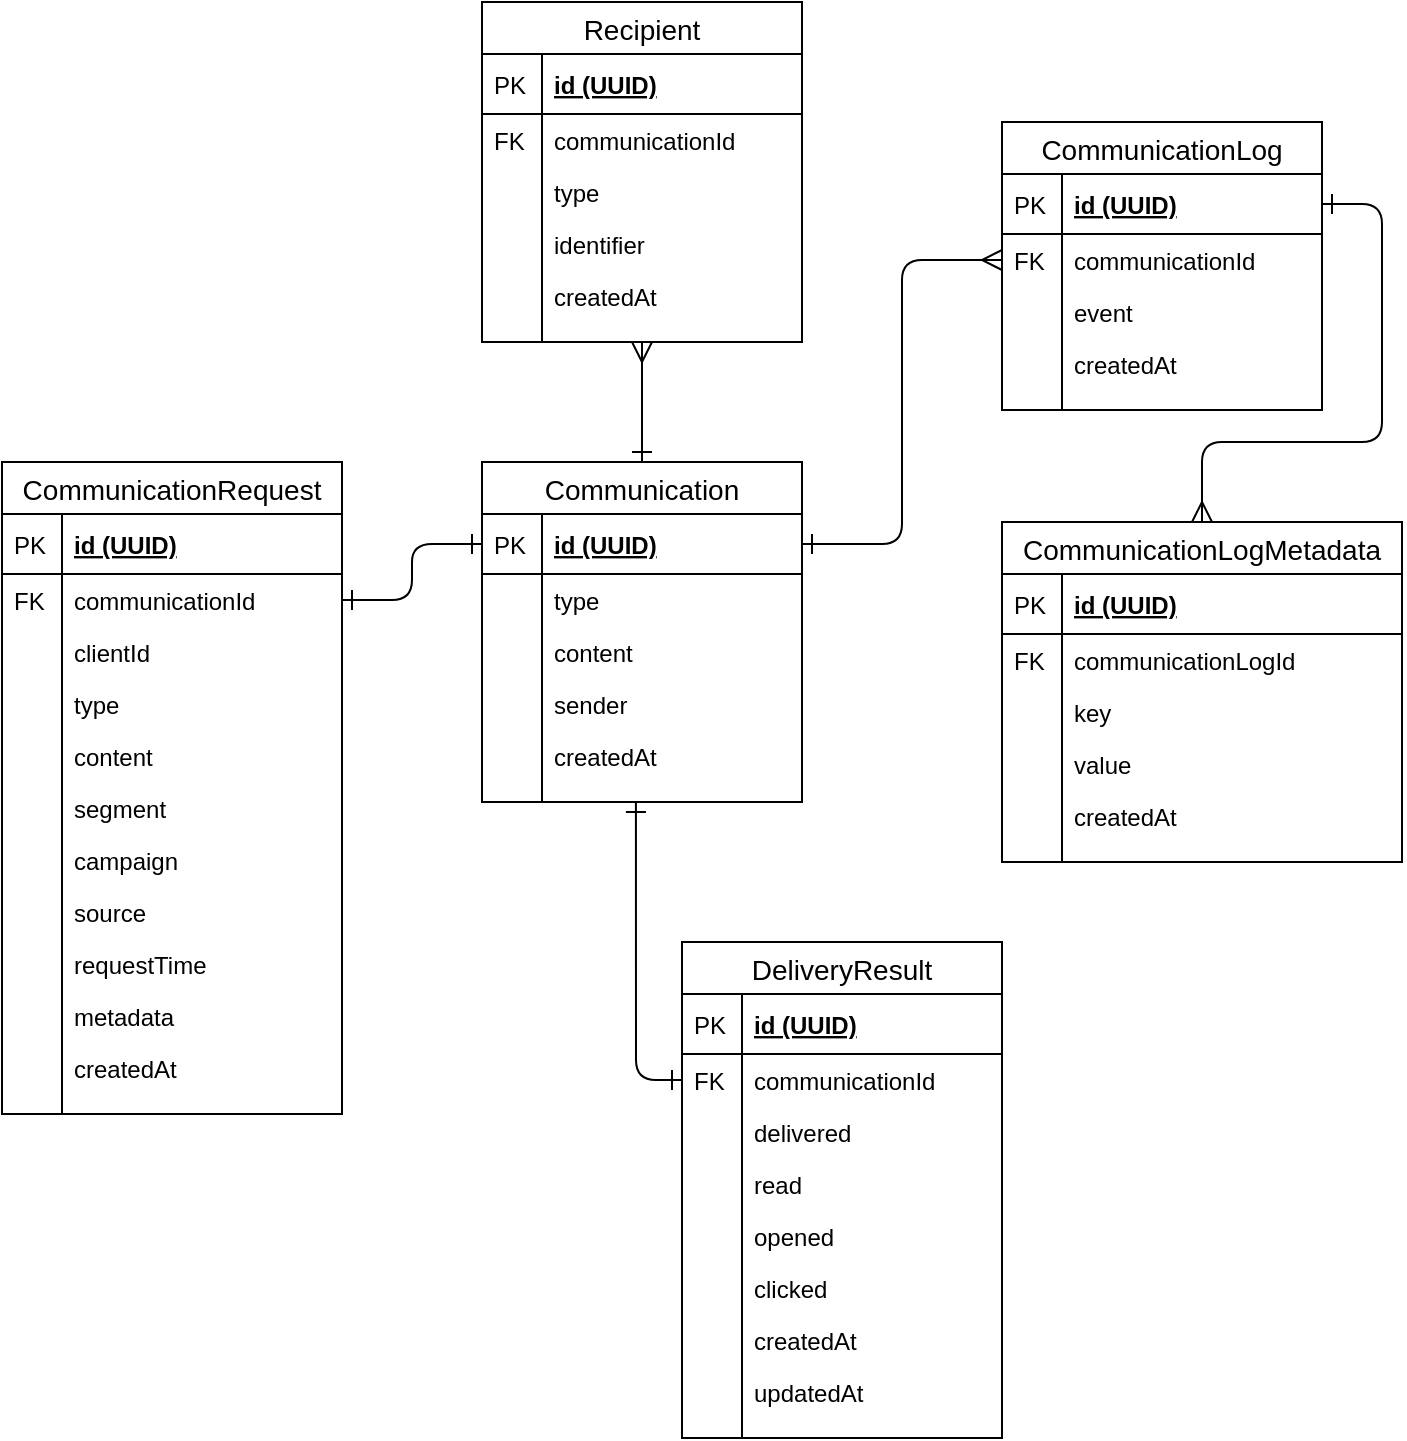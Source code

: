 <mxfile version="12.9.14" type="device"><diagram id="C5RBs43oDa-KdzZeNtuy" name="Page-1"><mxGraphModel dx="1092" dy="745" grid="1" gridSize="10" guides="1" tooltips="1" connect="1" arrows="1" fold="1" page="1" pageScale="1" pageWidth="827" pageHeight="1169" math="0" shadow="0"><root><mxCell id="WIyWlLk6GJQsqaUBKTNV-0"/><mxCell id="WIyWlLk6GJQsqaUBKTNV-1" parent="WIyWlLk6GJQsqaUBKTNV-0"/><mxCell id="ZMlLlyUuA1_V-3LGSxC6-64" value="" style="edgeStyle=orthogonalEdgeStyle;endArrow=ERone;startArrow=ERone;shadow=0;strokeWidth=1;endSize=8;startSize=8;exitX=1;exitY=0.5;exitDx=0;exitDy=0;entryX=0;entryY=0.5;entryDx=0;entryDy=0;startFill=0;endFill=0;" edge="1" parent="WIyWlLk6GJQsqaUBKTNV-1" source="ZMlLlyUuA1_V-3LGSxC6-38" target="ZMlLlyUuA1_V-3LGSxC6-8"><mxGeometry width="100" height="100" relative="1" as="geometry"><mxPoint x="330" y="-1" as="sourcePoint"/><mxPoint x="410" y="-1" as="targetPoint"/></mxGeometry></mxCell><mxCell id="ZMlLlyUuA1_V-3LGSxC6-7" value="Communication" style="swimlane;fontStyle=0;childLayout=stackLayout;horizontal=1;startSize=26;horizontalStack=0;resizeParent=1;resizeParentMax=0;resizeLast=0;collapsible=1;marginBottom=0;align=center;fontSize=14;" vertex="1" parent="WIyWlLk6GJQsqaUBKTNV-1"><mxGeometry x="330" y="290" width="160" height="170" as="geometry"/></mxCell><mxCell id="ZMlLlyUuA1_V-3LGSxC6-8" value="id (UUID)" style="shape=partialRectangle;top=0;left=0;right=0;bottom=1;align=left;verticalAlign=middle;fillColor=none;spacingLeft=34;spacingRight=4;overflow=hidden;rotatable=0;points=[[0,0.5],[1,0.5]];portConstraint=eastwest;dropTarget=0;fontStyle=5;fontSize=12;" vertex="1" parent="ZMlLlyUuA1_V-3LGSxC6-7"><mxGeometry y="26" width="160" height="30" as="geometry"/></mxCell><mxCell id="ZMlLlyUuA1_V-3LGSxC6-9" value="PK" style="shape=partialRectangle;top=0;left=0;bottom=0;fillColor=none;align=left;verticalAlign=middle;spacingLeft=4;spacingRight=4;overflow=hidden;rotatable=0;points=[];portConstraint=eastwest;part=1;fontSize=12;" vertex="1" connectable="0" parent="ZMlLlyUuA1_V-3LGSxC6-8"><mxGeometry width="30" height="30" as="geometry"/></mxCell><mxCell id="ZMlLlyUuA1_V-3LGSxC6-31" value="type" style="shape=partialRectangle;top=0;left=0;right=0;bottom=0;align=left;verticalAlign=top;fillColor=none;spacingLeft=34;spacingRight=4;overflow=hidden;rotatable=0;points=[[0,0.5],[1,0.5]];portConstraint=eastwest;dropTarget=0;fontSize=12;" vertex="1" parent="ZMlLlyUuA1_V-3LGSxC6-7"><mxGeometry y="56" width="160" height="26" as="geometry"/></mxCell><mxCell id="ZMlLlyUuA1_V-3LGSxC6-32" value="" style="shape=partialRectangle;top=0;left=0;bottom=0;fillColor=none;align=left;verticalAlign=top;spacingLeft=4;spacingRight=4;overflow=hidden;rotatable=0;points=[];portConstraint=eastwest;part=1;fontSize=12;" vertex="1" connectable="0" parent="ZMlLlyUuA1_V-3LGSxC6-31"><mxGeometry width="30" height="26" as="geometry"/></mxCell><mxCell id="ZMlLlyUuA1_V-3LGSxC6-12" value="content" style="shape=partialRectangle;top=0;left=0;right=0;bottom=0;align=left;verticalAlign=top;fillColor=none;spacingLeft=34;spacingRight=4;overflow=hidden;rotatable=0;points=[[0,0.5],[1,0.5]];portConstraint=eastwest;dropTarget=0;fontSize=12;" vertex="1" parent="ZMlLlyUuA1_V-3LGSxC6-7"><mxGeometry y="82" width="160" height="26" as="geometry"/></mxCell><mxCell id="ZMlLlyUuA1_V-3LGSxC6-13" value="" style="shape=partialRectangle;top=0;left=0;bottom=0;fillColor=none;align=left;verticalAlign=top;spacingLeft=4;spacingRight=4;overflow=hidden;rotatable=0;points=[];portConstraint=eastwest;part=1;fontSize=12;" vertex="1" connectable="0" parent="ZMlLlyUuA1_V-3LGSxC6-12"><mxGeometry width="30" height="26" as="geometry"/></mxCell><mxCell id="ZMlLlyUuA1_V-3LGSxC6-33" value="sender&#10;" style="shape=partialRectangle;top=0;left=0;right=0;bottom=0;align=left;verticalAlign=top;fillColor=none;spacingLeft=34;spacingRight=4;overflow=hidden;rotatable=0;points=[[0,0.5],[1,0.5]];portConstraint=eastwest;dropTarget=0;fontSize=12;" vertex="1" parent="ZMlLlyUuA1_V-3LGSxC6-7"><mxGeometry y="108" width="160" height="26" as="geometry"/></mxCell><mxCell id="ZMlLlyUuA1_V-3LGSxC6-34" value="" style="shape=partialRectangle;top=0;left=0;bottom=0;fillColor=none;align=left;verticalAlign=top;spacingLeft=4;spacingRight=4;overflow=hidden;rotatable=0;points=[];portConstraint=eastwest;part=1;fontSize=12;" vertex="1" connectable="0" parent="ZMlLlyUuA1_V-3LGSxC6-33"><mxGeometry width="30" height="26" as="geometry"/></mxCell><mxCell id="ZMlLlyUuA1_V-3LGSxC6-29" value="createdAt" style="shape=partialRectangle;top=0;left=0;right=0;bottom=0;align=left;verticalAlign=top;fillColor=none;spacingLeft=34;spacingRight=4;overflow=hidden;rotatable=0;points=[[0,0.5],[1,0.5]];portConstraint=eastwest;dropTarget=0;fontSize=12;" vertex="1" parent="ZMlLlyUuA1_V-3LGSxC6-7"><mxGeometry y="134" width="160" height="26" as="geometry"/></mxCell><mxCell id="ZMlLlyUuA1_V-3LGSxC6-30" value="" style="shape=partialRectangle;top=0;left=0;bottom=0;fillColor=none;align=left;verticalAlign=top;spacingLeft=4;spacingRight=4;overflow=hidden;rotatable=0;points=[];portConstraint=eastwest;part=1;fontSize=12;" vertex="1" connectable="0" parent="ZMlLlyUuA1_V-3LGSxC6-29"><mxGeometry width="30" height="26" as="geometry"/></mxCell><mxCell id="ZMlLlyUuA1_V-3LGSxC6-16" value="" style="shape=partialRectangle;top=0;left=0;right=0;bottom=0;align=left;verticalAlign=top;fillColor=none;spacingLeft=34;spacingRight=4;overflow=hidden;rotatable=0;points=[[0,0.5],[1,0.5]];portConstraint=eastwest;dropTarget=0;fontSize=12;" vertex="1" parent="ZMlLlyUuA1_V-3LGSxC6-7"><mxGeometry y="160" width="160" height="10" as="geometry"/></mxCell><mxCell id="ZMlLlyUuA1_V-3LGSxC6-17" value="" style="shape=partialRectangle;top=0;left=0;bottom=0;fillColor=none;align=left;verticalAlign=top;spacingLeft=4;spacingRight=4;overflow=hidden;rotatable=0;points=[];portConstraint=eastwest;part=1;fontSize=12;" vertex="1" connectable="0" parent="ZMlLlyUuA1_V-3LGSxC6-16"><mxGeometry width="30" height="10" as="geometry"/></mxCell><mxCell id="ZMlLlyUuA1_V-3LGSxC6-35" value="CommunicationRequest" style="swimlane;fontStyle=0;childLayout=stackLayout;horizontal=1;startSize=26;horizontalStack=0;resizeParent=1;resizeParentMax=0;resizeLast=0;collapsible=1;marginBottom=0;align=center;fontSize=14;" vertex="1" parent="WIyWlLk6GJQsqaUBKTNV-1"><mxGeometry x="90" y="290" width="170" height="326" as="geometry"/></mxCell><mxCell id="ZMlLlyUuA1_V-3LGSxC6-36" value="id (UUID)" style="shape=partialRectangle;top=0;left=0;right=0;bottom=1;align=left;verticalAlign=middle;fillColor=none;spacingLeft=34;spacingRight=4;overflow=hidden;rotatable=0;points=[[0,0.5],[1,0.5]];portConstraint=eastwest;dropTarget=0;fontStyle=5;fontSize=12;" vertex="1" parent="ZMlLlyUuA1_V-3LGSxC6-35"><mxGeometry y="26" width="170" height="30" as="geometry"/></mxCell><mxCell id="ZMlLlyUuA1_V-3LGSxC6-37" value="PK" style="shape=partialRectangle;top=0;left=0;bottom=0;fillColor=none;align=left;verticalAlign=middle;spacingLeft=4;spacingRight=4;overflow=hidden;rotatable=0;points=[];portConstraint=eastwest;part=1;fontSize=12;" vertex="1" connectable="0" parent="ZMlLlyUuA1_V-3LGSxC6-36"><mxGeometry width="30" height="30" as="geometry"/></mxCell><mxCell id="ZMlLlyUuA1_V-3LGSxC6-38" value="communicationId" style="shape=partialRectangle;top=0;left=0;right=0;bottom=0;align=left;verticalAlign=top;fillColor=none;spacingLeft=34;spacingRight=4;overflow=hidden;rotatable=0;points=[[0,0.5],[1,0.5]];portConstraint=eastwest;dropTarget=0;fontSize=12;" vertex="1" parent="ZMlLlyUuA1_V-3LGSxC6-35"><mxGeometry y="56" width="170" height="26" as="geometry"/></mxCell><mxCell id="ZMlLlyUuA1_V-3LGSxC6-39" value="FK" style="shape=partialRectangle;top=0;left=0;bottom=0;fillColor=none;align=left;verticalAlign=top;spacingLeft=4;spacingRight=4;overflow=hidden;rotatable=0;points=[];portConstraint=eastwest;part=1;fontSize=12;" vertex="1" connectable="0" parent="ZMlLlyUuA1_V-3LGSxC6-38"><mxGeometry width="30" height="26" as="geometry"/></mxCell><mxCell id="ZMlLlyUuA1_V-3LGSxC6-50" value="clientId" style="shape=partialRectangle;top=0;left=0;right=0;bottom=0;align=left;verticalAlign=top;fillColor=none;spacingLeft=34;spacingRight=4;overflow=hidden;rotatable=0;points=[[0,0.5],[1,0.5]];portConstraint=eastwest;dropTarget=0;fontSize=12;" vertex="1" parent="ZMlLlyUuA1_V-3LGSxC6-35"><mxGeometry y="82" width="170" height="26" as="geometry"/></mxCell><mxCell id="ZMlLlyUuA1_V-3LGSxC6-51" value="" style="shape=partialRectangle;top=0;left=0;bottom=0;fillColor=none;align=left;verticalAlign=top;spacingLeft=4;spacingRight=4;overflow=hidden;rotatable=0;points=[];portConstraint=eastwest;part=1;fontSize=12;" vertex="1" connectable="0" parent="ZMlLlyUuA1_V-3LGSxC6-50"><mxGeometry width="30" height="26" as="geometry"/></mxCell><mxCell id="ZMlLlyUuA1_V-3LGSxC6-40" value="type" style="shape=partialRectangle;top=0;left=0;right=0;bottom=0;align=left;verticalAlign=top;fillColor=none;spacingLeft=34;spacingRight=4;overflow=hidden;rotatable=0;points=[[0,0.5],[1,0.5]];portConstraint=eastwest;dropTarget=0;fontSize=12;" vertex="1" parent="ZMlLlyUuA1_V-3LGSxC6-35"><mxGeometry y="108" width="170" height="26" as="geometry"/></mxCell><mxCell id="ZMlLlyUuA1_V-3LGSxC6-41" value="" style="shape=partialRectangle;top=0;left=0;bottom=0;fillColor=none;align=left;verticalAlign=top;spacingLeft=4;spacingRight=4;overflow=hidden;rotatable=0;points=[];portConstraint=eastwest;part=1;fontSize=12;" vertex="1" connectable="0" parent="ZMlLlyUuA1_V-3LGSxC6-40"><mxGeometry width="30" height="26" as="geometry"/></mxCell><mxCell id="ZMlLlyUuA1_V-3LGSxC6-42" value="content" style="shape=partialRectangle;top=0;left=0;right=0;bottom=0;align=left;verticalAlign=top;fillColor=none;spacingLeft=34;spacingRight=4;overflow=hidden;rotatable=0;points=[[0,0.5],[1,0.5]];portConstraint=eastwest;dropTarget=0;fontSize=12;" vertex="1" parent="ZMlLlyUuA1_V-3LGSxC6-35"><mxGeometry y="134" width="170" height="26" as="geometry"/></mxCell><mxCell id="ZMlLlyUuA1_V-3LGSxC6-43" value="" style="shape=partialRectangle;top=0;left=0;bottom=0;fillColor=none;align=left;verticalAlign=top;spacingLeft=4;spacingRight=4;overflow=hidden;rotatable=0;points=[];portConstraint=eastwest;part=1;fontSize=12;" vertex="1" connectable="0" parent="ZMlLlyUuA1_V-3LGSxC6-42"><mxGeometry width="30" height="26" as="geometry"/></mxCell><mxCell id="ZMlLlyUuA1_V-3LGSxC6-52" value="segment" style="shape=partialRectangle;top=0;left=0;right=0;bottom=0;align=left;verticalAlign=top;fillColor=none;spacingLeft=34;spacingRight=4;overflow=hidden;rotatable=0;points=[[0,0.5],[1,0.5]];portConstraint=eastwest;dropTarget=0;fontSize=12;" vertex="1" parent="ZMlLlyUuA1_V-3LGSxC6-35"><mxGeometry y="160" width="170" height="26" as="geometry"/></mxCell><mxCell id="ZMlLlyUuA1_V-3LGSxC6-53" value="" style="shape=partialRectangle;top=0;left=0;bottom=0;fillColor=none;align=left;verticalAlign=top;spacingLeft=4;spacingRight=4;overflow=hidden;rotatable=0;points=[];portConstraint=eastwest;part=1;fontSize=12;" vertex="1" connectable="0" parent="ZMlLlyUuA1_V-3LGSxC6-52"><mxGeometry width="30" height="26" as="geometry"/></mxCell><mxCell id="ZMlLlyUuA1_V-3LGSxC6-56" value="campaign" style="shape=partialRectangle;top=0;left=0;right=0;bottom=0;align=left;verticalAlign=top;fillColor=none;spacingLeft=34;spacingRight=4;overflow=hidden;rotatable=0;points=[[0,0.5],[1,0.5]];portConstraint=eastwest;dropTarget=0;fontSize=12;" vertex="1" parent="ZMlLlyUuA1_V-3LGSxC6-35"><mxGeometry y="186" width="170" height="26" as="geometry"/></mxCell><mxCell id="ZMlLlyUuA1_V-3LGSxC6-57" value="" style="shape=partialRectangle;top=0;left=0;bottom=0;fillColor=none;align=left;verticalAlign=top;spacingLeft=4;spacingRight=4;overflow=hidden;rotatable=0;points=[];portConstraint=eastwest;part=1;fontSize=12;" vertex="1" connectable="0" parent="ZMlLlyUuA1_V-3LGSxC6-56"><mxGeometry width="30" height="26" as="geometry"/></mxCell><mxCell id="ZMlLlyUuA1_V-3LGSxC6-58" value="source" style="shape=partialRectangle;top=0;left=0;right=0;bottom=0;align=left;verticalAlign=top;fillColor=none;spacingLeft=34;spacingRight=4;overflow=hidden;rotatable=0;points=[[0,0.5],[1,0.5]];portConstraint=eastwest;dropTarget=0;fontSize=12;" vertex="1" parent="ZMlLlyUuA1_V-3LGSxC6-35"><mxGeometry y="212" width="170" height="26" as="geometry"/></mxCell><mxCell id="ZMlLlyUuA1_V-3LGSxC6-59" value="" style="shape=partialRectangle;top=0;left=0;bottom=0;fillColor=none;align=left;verticalAlign=top;spacingLeft=4;spacingRight=4;overflow=hidden;rotatable=0;points=[];portConstraint=eastwest;part=1;fontSize=12;" vertex="1" connectable="0" parent="ZMlLlyUuA1_V-3LGSxC6-58"><mxGeometry width="30" height="26" as="geometry"/></mxCell><mxCell id="ZMlLlyUuA1_V-3LGSxC6-62" value="requestTime" style="shape=partialRectangle;top=0;left=0;right=0;bottom=0;align=left;verticalAlign=top;fillColor=none;spacingLeft=34;spacingRight=4;overflow=hidden;rotatable=0;points=[[0,0.5],[1,0.5]];portConstraint=eastwest;dropTarget=0;fontSize=12;" vertex="1" parent="ZMlLlyUuA1_V-3LGSxC6-35"><mxGeometry y="238" width="170" height="26" as="geometry"/></mxCell><mxCell id="ZMlLlyUuA1_V-3LGSxC6-63" value="" style="shape=partialRectangle;top=0;left=0;bottom=0;fillColor=none;align=left;verticalAlign=top;spacingLeft=4;spacingRight=4;overflow=hidden;rotatable=0;points=[];portConstraint=eastwest;part=1;fontSize=12;" vertex="1" connectable="0" parent="ZMlLlyUuA1_V-3LGSxC6-62"><mxGeometry width="30" height="26" as="geometry"/></mxCell><mxCell id="ZMlLlyUuA1_V-3LGSxC6-60" value="metadata" style="shape=partialRectangle;top=0;left=0;right=0;bottom=0;align=left;verticalAlign=top;fillColor=none;spacingLeft=34;spacingRight=4;overflow=hidden;rotatable=0;points=[[0,0.5],[1,0.5]];portConstraint=eastwest;dropTarget=0;fontSize=12;" vertex="1" parent="ZMlLlyUuA1_V-3LGSxC6-35"><mxGeometry y="264" width="170" height="26" as="geometry"/></mxCell><mxCell id="ZMlLlyUuA1_V-3LGSxC6-61" value="" style="shape=partialRectangle;top=0;left=0;bottom=0;fillColor=none;align=left;verticalAlign=top;spacingLeft=4;spacingRight=4;overflow=hidden;rotatable=0;points=[];portConstraint=eastwest;part=1;fontSize=12;" vertex="1" connectable="0" parent="ZMlLlyUuA1_V-3LGSxC6-60"><mxGeometry width="30" height="26" as="geometry"/></mxCell><mxCell id="ZMlLlyUuA1_V-3LGSxC6-46" value="createdAt" style="shape=partialRectangle;top=0;left=0;right=0;bottom=0;align=left;verticalAlign=top;fillColor=none;spacingLeft=34;spacingRight=4;overflow=hidden;rotatable=0;points=[[0,0.5],[1,0.5]];portConstraint=eastwest;dropTarget=0;fontSize=12;" vertex="1" parent="ZMlLlyUuA1_V-3LGSxC6-35"><mxGeometry y="290" width="170" height="26" as="geometry"/></mxCell><mxCell id="ZMlLlyUuA1_V-3LGSxC6-47" value="" style="shape=partialRectangle;top=0;left=0;bottom=0;fillColor=none;align=left;verticalAlign=top;spacingLeft=4;spacingRight=4;overflow=hidden;rotatable=0;points=[];portConstraint=eastwest;part=1;fontSize=12;" vertex="1" connectable="0" parent="ZMlLlyUuA1_V-3LGSxC6-46"><mxGeometry width="30" height="26" as="geometry"/></mxCell><mxCell id="ZMlLlyUuA1_V-3LGSxC6-48" value="" style="shape=partialRectangle;top=0;left=0;right=0;bottom=0;align=left;verticalAlign=top;fillColor=none;spacingLeft=34;spacingRight=4;overflow=hidden;rotatable=0;points=[[0,0.5],[1,0.5]];portConstraint=eastwest;dropTarget=0;fontSize=12;" vertex="1" parent="ZMlLlyUuA1_V-3LGSxC6-35"><mxGeometry y="316" width="170" height="10" as="geometry"/></mxCell><mxCell id="ZMlLlyUuA1_V-3LGSxC6-49" value="" style="shape=partialRectangle;top=0;left=0;bottom=0;fillColor=none;align=left;verticalAlign=top;spacingLeft=4;spacingRight=4;overflow=hidden;rotatable=0;points=[];portConstraint=eastwest;part=1;fontSize=12;" vertex="1" connectable="0" parent="ZMlLlyUuA1_V-3LGSxC6-48"><mxGeometry width="30" height="10" as="geometry"/></mxCell><mxCell id="ZMlLlyUuA1_V-3LGSxC6-65" value="Recipient" style="swimlane;fontStyle=0;childLayout=stackLayout;horizontal=1;startSize=26;horizontalStack=0;resizeParent=1;resizeParentMax=0;resizeLast=0;collapsible=1;marginBottom=0;align=center;fontSize=14;" vertex="1" parent="WIyWlLk6GJQsqaUBKTNV-1"><mxGeometry x="330" y="60" width="160" height="170" as="geometry"/></mxCell><mxCell id="ZMlLlyUuA1_V-3LGSxC6-66" value="id (UUID)" style="shape=partialRectangle;top=0;left=0;right=0;bottom=1;align=left;verticalAlign=middle;fillColor=none;spacingLeft=34;spacingRight=4;overflow=hidden;rotatable=0;points=[[0,0.5],[1,0.5]];portConstraint=eastwest;dropTarget=0;fontStyle=5;fontSize=12;" vertex="1" parent="ZMlLlyUuA1_V-3LGSxC6-65"><mxGeometry y="26" width="160" height="30" as="geometry"/></mxCell><mxCell id="ZMlLlyUuA1_V-3LGSxC6-67" value="PK" style="shape=partialRectangle;top=0;left=0;bottom=0;fillColor=none;align=left;verticalAlign=middle;spacingLeft=4;spacingRight=4;overflow=hidden;rotatable=0;points=[];portConstraint=eastwest;part=1;fontSize=12;" vertex="1" connectable="0" parent="ZMlLlyUuA1_V-3LGSxC6-66"><mxGeometry width="30" height="30" as="geometry"/></mxCell><mxCell id="ZMlLlyUuA1_V-3LGSxC6-68" value="communicationId" style="shape=partialRectangle;top=0;left=0;right=0;bottom=0;align=left;verticalAlign=top;fillColor=none;spacingLeft=34;spacingRight=4;overflow=hidden;rotatable=0;points=[[0,0.5],[1,0.5]];portConstraint=eastwest;dropTarget=0;fontSize=12;" vertex="1" parent="ZMlLlyUuA1_V-3LGSxC6-65"><mxGeometry y="56" width="160" height="26" as="geometry"/></mxCell><mxCell id="ZMlLlyUuA1_V-3LGSxC6-69" value="FK" style="shape=partialRectangle;top=0;left=0;bottom=0;fillColor=none;align=left;verticalAlign=top;spacingLeft=4;spacingRight=4;overflow=hidden;rotatable=0;points=[];portConstraint=eastwest;part=1;fontSize=12;" vertex="1" connectable="0" parent="ZMlLlyUuA1_V-3LGSxC6-68"><mxGeometry width="30" height="26" as="geometry"/></mxCell><mxCell id="ZMlLlyUuA1_V-3LGSxC6-70" value="type" style="shape=partialRectangle;top=0;left=0;right=0;bottom=0;align=left;verticalAlign=top;fillColor=none;spacingLeft=34;spacingRight=4;overflow=hidden;rotatable=0;points=[[0,0.5],[1,0.5]];portConstraint=eastwest;dropTarget=0;fontSize=12;" vertex="1" parent="ZMlLlyUuA1_V-3LGSxC6-65"><mxGeometry y="82" width="160" height="26" as="geometry"/></mxCell><mxCell id="ZMlLlyUuA1_V-3LGSxC6-71" value="" style="shape=partialRectangle;top=0;left=0;bottom=0;fillColor=none;align=left;verticalAlign=top;spacingLeft=4;spacingRight=4;overflow=hidden;rotatable=0;points=[];portConstraint=eastwest;part=1;fontSize=12;" vertex="1" connectable="0" parent="ZMlLlyUuA1_V-3LGSxC6-70"><mxGeometry width="30" height="26" as="geometry"/></mxCell><mxCell id="ZMlLlyUuA1_V-3LGSxC6-72" value="identifier" style="shape=partialRectangle;top=0;left=0;right=0;bottom=0;align=left;verticalAlign=top;fillColor=none;spacingLeft=34;spacingRight=4;overflow=hidden;rotatable=0;points=[[0,0.5],[1,0.5]];portConstraint=eastwest;dropTarget=0;fontSize=12;" vertex="1" parent="ZMlLlyUuA1_V-3LGSxC6-65"><mxGeometry y="108" width="160" height="26" as="geometry"/></mxCell><mxCell id="ZMlLlyUuA1_V-3LGSxC6-73" value="" style="shape=partialRectangle;top=0;left=0;bottom=0;fillColor=none;align=left;verticalAlign=top;spacingLeft=4;spacingRight=4;overflow=hidden;rotatable=0;points=[];portConstraint=eastwest;part=1;fontSize=12;" vertex="1" connectable="0" parent="ZMlLlyUuA1_V-3LGSxC6-72"><mxGeometry width="30" height="26" as="geometry"/></mxCell><mxCell id="ZMlLlyUuA1_V-3LGSxC6-74" value="createdAt" style="shape=partialRectangle;top=0;left=0;right=0;bottom=0;align=left;verticalAlign=top;fillColor=none;spacingLeft=34;spacingRight=4;overflow=hidden;rotatable=0;points=[[0,0.5],[1,0.5]];portConstraint=eastwest;dropTarget=0;fontSize=12;" vertex="1" parent="ZMlLlyUuA1_V-3LGSxC6-65"><mxGeometry y="134" width="160" height="26" as="geometry"/></mxCell><mxCell id="ZMlLlyUuA1_V-3LGSxC6-75" value="" style="shape=partialRectangle;top=0;left=0;bottom=0;fillColor=none;align=left;verticalAlign=top;spacingLeft=4;spacingRight=4;overflow=hidden;rotatable=0;points=[];portConstraint=eastwest;part=1;fontSize=12;" vertex="1" connectable="0" parent="ZMlLlyUuA1_V-3LGSxC6-74"><mxGeometry width="30" height="26" as="geometry"/></mxCell><mxCell id="ZMlLlyUuA1_V-3LGSxC6-76" value="" style="shape=partialRectangle;top=0;left=0;right=0;bottom=0;align=left;verticalAlign=top;fillColor=none;spacingLeft=34;spacingRight=4;overflow=hidden;rotatable=0;points=[[0,0.5],[1,0.5]];portConstraint=eastwest;dropTarget=0;fontSize=12;" vertex="1" parent="ZMlLlyUuA1_V-3LGSxC6-65"><mxGeometry y="160" width="160" height="10" as="geometry"/></mxCell><mxCell id="ZMlLlyUuA1_V-3LGSxC6-77" value="" style="shape=partialRectangle;top=0;left=0;bottom=0;fillColor=none;align=left;verticalAlign=top;spacingLeft=4;spacingRight=4;overflow=hidden;rotatable=0;points=[];portConstraint=eastwest;part=1;fontSize=12;" vertex="1" connectable="0" parent="ZMlLlyUuA1_V-3LGSxC6-76"><mxGeometry width="30" height="10" as="geometry"/></mxCell><mxCell id="ZMlLlyUuA1_V-3LGSxC6-78" value="" style="edgeStyle=orthogonalEdgeStyle;endArrow=ERmany;startArrow=ERone;shadow=0;strokeWidth=1;endSize=8;startSize=8;exitX=0.5;exitY=0;exitDx=0;exitDy=0;startFill=0;endFill=0;entryX=0.5;entryY=1;entryDx=0;entryDy=0;entryPerimeter=0;" edge="1" parent="WIyWlLk6GJQsqaUBKTNV-1" source="ZMlLlyUuA1_V-3LGSxC6-7" target="ZMlLlyUuA1_V-3LGSxC6-76"><mxGeometry width="100" height="100" relative="1" as="geometry"><mxPoint x="270" y="369" as="sourcePoint"/><mxPoint x="460" y="250" as="targetPoint"/><Array as="points"><mxPoint x="410" y="250"/><mxPoint x="410" y="250"/></Array></mxGeometry></mxCell><mxCell id="ZMlLlyUuA1_V-3LGSxC6-105" value="" style="edgeStyle=orthogonalEdgeStyle;endArrow=ERmany;startArrow=ERone;shadow=0;strokeWidth=1;endSize=8;startSize=8;exitX=1;exitY=0.5;exitDx=0;exitDy=0;startFill=0;endFill=0;entryX=0;entryY=0.5;entryDx=0;entryDy=0;" edge="1" parent="WIyWlLk6GJQsqaUBKTNV-1" source="ZMlLlyUuA1_V-3LGSxC6-8" target="ZMlLlyUuA1_V-3LGSxC6-82"><mxGeometry width="100" height="100" relative="1" as="geometry"><mxPoint x="420" y="300" as="sourcePoint"/><mxPoint x="420" y="240" as="targetPoint"/><Array as="points"><mxPoint x="540" y="331"/><mxPoint x="540" y="189"/></Array></mxGeometry></mxCell><mxCell id="ZMlLlyUuA1_V-3LGSxC6-106" value="" style="edgeStyle=orthogonalEdgeStyle;endArrow=ERone;startArrow=ERone;shadow=0;strokeWidth=1;endSize=8;startSize=8;entryX=0.481;entryY=1;entryDx=0;entryDy=0;startFill=0;endFill=0;entryPerimeter=0;exitX=0;exitY=0.5;exitDx=0;exitDy=0;" edge="1" parent="WIyWlLk6GJQsqaUBKTNV-1" source="ZMlLlyUuA1_V-3LGSxC6-95" target="ZMlLlyUuA1_V-3LGSxC6-16"><mxGeometry width="100" height="100" relative="1" as="geometry"><mxPoint x="340" y="560" as="sourcePoint"/><mxPoint x="340" y="341" as="targetPoint"/></mxGeometry></mxCell><mxCell id="ZMlLlyUuA1_V-3LGSxC6-79" value="CommunicationLog" style="swimlane;fontStyle=0;childLayout=stackLayout;horizontal=1;startSize=26;horizontalStack=0;resizeParent=1;resizeParentMax=0;resizeLast=0;collapsible=1;marginBottom=0;align=center;fontSize=14;" vertex="1" parent="WIyWlLk6GJQsqaUBKTNV-1"><mxGeometry x="590" y="120" width="160" height="144" as="geometry"/></mxCell><mxCell id="ZMlLlyUuA1_V-3LGSxC6-80" value="id (UUID)" style="shape=partialRectangle;top=0;left=0;right=0;bottom=1;align=left;verticalAlign=middle;fillColor=none;spacingLeft=34;spacingRight=4;overflow=hidden;rotatable=0;points=[[0,0.5],[1,0.5]];portConstraint=eastwest;dropTarget=0;fontStyle=5;fontSize=12;" vertex="1" parent="ZMlLlyUuA1_V-3LGSxC6-79"><mxGeometry y="26" width="160" height="30" as="geometry"/></mxCell><mxCell id="ZMlLlyUuA1_V-3LGSxC6-81" value="PK" style="shape=partialRectangle;top=0;left=0;bottom=0;fillColor=none;align=left;verticalAlign=middle;spacingLeft=4;spacingRight=4;overflow=hidden;rotatable=0;points=[];portConstraint=eastwest;part=1;fontSize=12;" vertex="1" connectable="0" parent="ZMlLlyUuA1_V-3LGSxC6-80"><mxGeometry width="30" height="30" as="geometry"/></mxCell><mxCell id="ZMlLlyUuA1_V-3LGSxC6-82" value="communicationId" style="shape=partialRectangle;top=0;left=0;right=0;bottom=0;align=left;verticalAlign=top;fillColor=none;spacingLeft=34;spacingRight=4;overflow=hidden;rotatable=0;points=[[0,0.5],[1,0.5]];portConstraint=eastwest;dropTarget=0;fontSize=12;" vertex="1" parent="ZMlLlyUuA1_V-3LGSxC6-79"><mxGeometry y="56" width="160" height="26" as="geometry"/></mxCell><mxCell id="ZMlLlyUuA1_V-3LGSxC6-83" value="FK" style="shape=partialRectangle;top=0;left=0;bottom=0;fillColor=none;align=left;verticalAlign=top;spacingLeft=4;spacingRight=4;overflow=hidden;rotatable=0;points=[];portConstraint=eastwest;part=1;fontSize=12;" vertex="1" connectable="0" parent="ZMlLlyUuA1_V-3LGSxC6-82"><mxGeometry width="30" height="26" as="geometry"/></mxCell><mxCell id="ZMlLlyUuA1_V-3LGSxC6-84" value="event" style="shape=partialRectangle;top=0;left=0;right=0;bottom=0;align=left;verticalAlign=top;fillColor=none;spacingLeft=34;spacingRight=4;overflow=hidden;rotatable=0;points=[[0,0.5],[1,0.5]];portConstraint=eastwest;dropTarget=0;fontSize=12;" vertex="1" parent="ZMlLlyUuA1_V-3LGSxC6-79"><mxGeometry y="82" width="160" height="26" as="geometry"/></mxCell><mxCell id="ZMlLlyUuA1_V-3LGSxC6-85" value="" style="shape=partialRectangle;top=0;left=0;bottom=0;fillColor=none;align=left;verticalAlign=top;spacingLeft=4;spacingRight=4;overflow=hidden;rotatable=0;points=[];portConstraint=eastwest;part=1;fontSize=12;" vertex="1" connectable="0" parent="ZMlLlyUuA1_V-3LGSxC6-84"><mxGeometry width="30" height="26" as="geometry"/></mxCell><mxCell id="ZMlLlyUuA1_V-3LGSxC6-88" value="createdAt" style="shape=partialRectangle;top=0;left=0;right=0;bottom=0;align=left;verticalAlign=top;fillColor=none;spacingLeft=34;spacingRight=4;overflow=hidden;rotatable=0;points=[[0,0.5],[1,0.5]];portConstraint=eastwest;dropTarget=0;fontSize=12;" vertex="1" parent="ZMlLlyUuA1_V-3LGSxC6-79"><mxGeometry y="108" width="160" height="26" as="geometry"/></mxCell><mxCell id="ZMlLlyUuA1_V-3LGSxC6-89" value="" style="shape=partialRectangle;top=0;left=0;bottom=0;fillColor=none;align=left;verticalAlign=top;spacingLeft=4;spacingRight=4;overflow=hidden;rotatable=0;points=[];portConstraint=eastwest;part=1;fontSize=12;" vertex="1" connectable="0" parent="ZMlLlyUuA1_V-3LGSxC6-88"><mxGeometry width="30" height="26" as="geometry"/></mxCell><mxCell id="ZMlLlyUuA1_V-3LGSxC6-90" value="" style="shape=partialRectangle;top=0;left=0;right=0;bottom=0;align=left;verticalAlign=top;fillColor=none;spacingLeft=34;spacingRight=4;overflow=hidden;rotatable=0;points=[[0,0.5],[1,0.5]];portConstraint=eastwest;dropTarget=0;fontSize=12;" vertex="1" parent="ZMlLlyUuA1_V-3LGSxC6-79"><mxGeometry y="134" width="160" height="10" as="geometry"/></mxCell><mxCell id="ZMlLlyUuA1_V-3LGSxC6-91" value="" style="shape=partialRectangle;top=0;left=0;bottom=0;fillColor=none;align=left;verticalAlign=top;spacingLeft=4;spacingRight=4;overflow=hidden;rotatable=0;points=[];portConstraint=eastwest;part=1;fontSize=12;" vertex="1" connectable="0" parent="ZMlLlyUuA1_V-3LGSxC6-90"><mxGeometry width="30" height="10" as="geometry"/></mxCell><mxCell id="ZMlLlyUuA1_V-3LGSxC6-128" value="" style="edgeStyle=orthogonalEdgeStyle;endArrow=ERmany;startArrow=ERone;shadow=0;strokeWidth=1;endSize=8;startSize=8;exitX=1;exitY=0.5;exitDx=0;exitDy=0;startFill=0;endFill=0;entryX=0.5;entryY=0;entryDx=0;entryDy=0;" edge="1" parent="WIyWlLk6GJQsqaUBKTNV-1" source="ZMlLlyUuA1_V-3LGSxC6-80" target="ZMlLlyUuA1_V-3LGSxC6-107"><mxGeometry width="100" height="100" relative="1" as="geometry"><mxPoint x="500" y="341" as="sourcePoint"/><mxPoint x="600" y="199" as="targetPoint"/><Array as="points"><mxPoint x="780" y="161"/><mxPoint x="780" y="280"/><mxPoint x="690" y="280"/></Array></mxGeometry></mxCell><mxCell id="ZMlLlyUuA1_V-3LGSxC6-107" value="CommunicationLogMetadata" style="swimlane;fontStyle=0;childLayout=stackLayout;horizontal=1;startSize=26;horizontalStack=0;resizeParent=1;resizeParentMax=0;resizeLast=0;collapsible=1;marginBottom=0;align=center;fontSize=14;" vertex="1" parent="WIyWlLk6GJQsqaUBKTNV-1"><mxGeometry x="590" y="320" width="200" height="170" as="geometry"/></mxCell><mxCell id="ZMlLlyUuA1_V-3LGSxC6-108" value="id (UUID)" style="shape=partialRectangle;top=0;left=0;right=0;bottom=1;align=left;verticalAlign=middle;fillColor=none;spacingLeft=34;spacingRight=4;overflow=hidden;rotatable=0;points=[[0,0.5],[1,0.5]];portConstraint=eastwest;dropTarget=0;fontStyle=5;fontSize=12;" vertex="1" parent="ZMlLlyUuA1_V-3LGSxC6-107"><mxGeometry y="26" width="200" height="30" as="geometry"/></mxCell><mxCell id="ZMlLlyUuA1_V-3LGSxC6-109" value="PK" style="shape=partialRectangle;top=0;left=0;bottom=0;fillColor=none;align=left;verticalAlign=middle;spacingLeft=4;spacingRight=4;overflow=hidden;rotatable=0;points=[];portConstraint=eastwest;part=1;fontSize=12;" vertex="1" connectable="0" parent="ZMlLlyUuA1_V-3LGSxC6-108"><mxGeometry width="30" height="30" as="geometry"/></mxCell><mxCell id="ZMlLlyUuA1_V-3LGSxC6-110" value="communicationLogId" style="shape=partialRectangle;top=0;left=0;right=0;bottom=0;align=left;verticalAlign=top;fillColor=none;spacingLeft=34;spacingRight=4;overflow=hidden;rotatable=0;points=[[0,0.5],[1,0.5]];portConstraint=eastwest;dropTarget=0;fontSize=12;" vertex="1" parent="ZMlLlyUuA1_V-3LGSxC6-107"><mxGeometry y="56" width="200" height="26" as="geometry"/></mxCell><mxCell id="ZMlLlyUuA1_V-3LGSxC6-111" value="FK" style="shape=partialRectangle;top=0;left=0;bottom=0;fillColor=none;align=left;verticalAlign=top;spacingLeft=4;spacingRight=4;overflow=hidden;rotatable=0;points=[];portConstraint=eastwest;part=1;fontSize=12;" vertex="1" connectable="0" parent="ZMlLlyUuA1_V-3LGSxC6-110"><mxGeometry width="30" height="26" as="geometry"/></mxCell><mxCell id="ZMlLlyUuA1_V-3LGSxC6-112" value="key" style="shape=partialRectangle;top=0;left=0;right=0;bottom=0;align=left;verticalAlign=top;fillColor=none;spacingLeft=34;spacingRight=4;overflow=hidden;rotatable=0;points=[[0,0.5],[1,0.5]];portConstraint=eastwest;dropTarget=0;fontSize=12;" vertex="1" parent="ZMlLlyUuA1_V-3LGSxC6-107"><mxGeometry y="82" width="200" height="26" as="geometry"/></mxCell><mxCell id="ZMlLlyUuA1_V-3LGSxC6-113" value="" style="shape=partialRectangle;top=0;left=0;bottom=0;fillColor=none;align=left;verticalAlign=top;spacingLeft=4;spacingRight=4;overflow=hidden;rotatable=0;points=[];portConstraint=eastwest;part=1;fontSize=12;" vertex="1" connectable="0" parent="ZMlLlyUuA1_V-3LGSxC6-112"><mxGeometry width="30" height="26" as="geometry"/></mxCell><mxCell id="ZMlLlyUuA1_V-3LGSxC6-114" value="value" style="shape=partialRectangle;top=0;left=0;right=0;bottom=0;align=left;verticalAlign=top;fillColor=none;spacingLeft=34;spacingRight=4;overflow=hidden;rotatable=0;points=[[0,0.5],[1,0.5]];portConstraint=eastwest;dropTarget=0;fontSize=12;" vertex="1" parent="ZMlLlyUuA1_V-3LGSxC6-107"><mxGeometry y="108" width="200" height="26" as="geometry"/></mxCell><mxCell id="ZMlLlyUuA1_V-3LGSxC6-115" value="" style="shape=partialRectangle;top=0;left=0;bottom=0;fillColor=none;align=left;verticalAlign=top;spacingLeft=4;spacingRight=4;overflow=hidden;rotatable=0;points=[];portConstraint=eastwest;part=1;fontSize=12;" vertex="1" connectable="0" parent="ZMlLlyUuA1_V-3LGSxC6-114"><mxGeometry width="30" height="26" as="geometry"/></mxCell><mxCell id="ZMlLlyUuA1_V-3LGSxC6-116" value="createdAt" style="shape=partialRectangle;top=0;left=0;right=0;bottom=0;align=left;verticalAlign=top;fillColor=none;spacingLeft=34;spacingRight=4;overflow=hidden;rotatable=0;points=[[0,0.5],[1,0.5]];portConstraint=eastwest;dropTarget=0;fontSize=12;" vertex="1" parent="ZMlLlyUuA1_V-3LGSxC6-107"><mxGeometry y="134" width="200" height="26" as="geometry"/></mxCell><mxCell id="ZMlLlyUuA1_V-3LGSxC6-117" value="" style="shape=partialRectangle;top=0;left=0;bottom=0;fillColor=none;align=left;verticalAlign=top;spacingLeft=4;spacingRight=4;overflow=hidden;rotatable=0;points=[];portConstraint=eastwest;part=1;fontSize=12;" vertex="1" connectable="0" parent="ZMlLlyUuA1_V-3LGSxC6-116"><mxGeometry width="30" height="26" as="geometry"/></mxCell><mxCell id="ZMlLlyUuA1_V-3LGSxC6-118" value="" style="shape=partialRectangle;top=0;left=0;right=0;bottom=0;align=left;verticalAlign=top;fillColor=none;spacingLeft=34;spacingRight=4;overflow=hidden;rotatable=0;points=[[0,0.5],[1,0.5]];portConstraint=eastwest;dropTarget=0;fontSize=12;" vertex="1" parent="ZMlLlyUuA1_V-3LGSxC6-107"><mxGeometry y="160" width="200" height="10" as="geometry"/></mxCell><mxCell id="ZMlLlyUuA1_V-3LGSxC6-119" value="" style="shape=partialRectangle;top=0;left=0;bottom=0;fillColor=none;align=left;verticalAlign=top;spacingLeft=4;spacingRight=4;overflow=hidden;rotatable=0;points=[];portConstraint=eastwest;part=1;fontSize=12;" vertex="1" connectable="0" parent="ZMlLlyUuA1_V-3LGSxC6-118"><mxGeometry width="30" height="10" as="geometry"/></mxCell><mxCell id="ZMlLlyUuA1_V-3LGSxC6-92" value="DeliveryResult" style="swimlane;fontStyle=0;childLayout=stackLayout;horizontal=1;startSize=26;horizontalStack=0;resizeParent=1;resizeParentMax=0;resizeLast=0;collapsible=1;marginBottom=0;align=center;fontSize=14;" vertex="1" parent="WIyWlLk6GJQsqaUBKTNV-1"><mxGeometry x="430" y="530" width="160" height="248" as="geometry"/></mxCell><mxCell id="ZMlLlyUuA1_V-3LGSxC6-93" value="id (UUID)" style="shape=partialRectangle;top=0;left=0;right=0;bottom=1;align=left;verticalAlign=middle;fillColor=none;spacingLeft=34;spacingRight=4;overflow=hidden;rotatable=0;points=[[0,0.5],[1,0.5]];portConstraint=eastwest;dropTarget=0;fontStyle=5;fontSize=12;" vertex="1" parent="ZMlLlyUuA1_V-3LGSxC6-92"><mxGeometry y="26" width="160" height="30" as="geometry"/></mxCell><mxCell id="ZMlLlyUuA1_V-3LGSxC6-94" value="PK" style="shape=partialRectangle;top=0;left=0;bottom=0;fillColor=none;align=left;verticalAlign=middle;spacingLeft=4;spacingRight=4;overflow=hidden;rotatable=0;points=[];portConstraint=eastwest;part=1;fontSize=12;" vertex="1" connectable="0" parent="ZMlLlyUuA1_V-3LGSxC6-93"><mxGeometry width="30" height="30" as="geometry"/></mxCell><mxCell id="ZMlLlyUuA1_V-3LGSxC6-95" value="communicationId" style="shape=partialRectangle;top=0;left=0;right=0;bottom=0;align=left;verticalAlign=top;fillColor=none;spacingLeft=34;spacingRight=4;overflow=hidden;rotatable=0;points=[[0,0.5],[1,0.5]];portConstraint=eastwest;dropTarget=0;fontSize=12;" vertex="1" parent="ZMlLlyUuA1_V-3LGSxC6-92"><mxGeometry y="56" width="160" height="26" as="geometry"/></mxCell><mxCell id="ZMlLlyUuA1_V-3LGSxC6-96" value="FK" style="shape=partialRectangle;top=0;left=0;bottom=0;fillColor=none;align=left;verticalAlign=top;spacingLeft=4;spacingRight=4;overflow=hidden;rotatable=0;points=[];portConstraint=eastwest;part=1;fontSize=12;" vertex="1" connectable="0" parent="ZMlLlyUuA1_V-3LGSxC6-95"><mxGeometry width="30" height="26" as="geometry"/></mxCell><mxCell id="ZMlLlyUuA1_V-3LGSxC6-97" value="delivered" style="shape=partialRectangle;top=0;left=0;right=0;bottom=0;align=left;verticalAlign=top;fillColor=none;spacingLeft=34;spacingRight=4;overflow=hidden;rotatable=0;points=[[0,0.5],[1,0.5]];portConstraint=eastwest;dropTarget=0;fontSize=12;" vertex="1" parent="ZMlLlyUuA1_V-3LGSxC6-92"><mxGeometry y="82" width="160" height="26" as="geometry"/></mxCell><mxCell id="ZMlLlyUuA1_V-3LGSxC6-98" value="" style="shape=partialRectangle;top=0;left=0;bottom=0;fillColor=none;align=left;verticalAlign=top;spacingLeft=4;spacingRight=4;overflow=hidden;rotatable=0;points=[];portConstraint=eastwest;part=1;fontSize=12;" vertex="1" connectable="0" parent="ZMlLlyUuA1_V-3LGSxC6-97"><mxGeometry width="30" height="26" as="geometry"/></mxCell><mxCell id="ZMlLlyUuA1_V-3LGSxC6-122" value="read" style="shape=partialRectangle;top=0;left=0;right=0;bottom=0;align=left;verticalAlign=top;fillColor=none;spacingLeft=34;spacingRight=4;overflow=hidden;rotatable=0;points=[[0,0.5],[1,0.5]];portConstraint=eastwest;dropTarget=0;fontSize=12;" vertex="1" parent="ZMlLlyUuA1_V-3LGSxC6-92"><mxGeometry y="108" width="160" height="26" as="geometry"/></mxCell><mxCell id="ZMlLlyUuA1_V-3LGSxC6-123" value="" style="shape=partialRectangle;top=0;left=0;bottom=0;fillColor=none;align=left;verticalAlign=top;spacingLeft=4;spacingRight=4;overflow=hidden;rotatable=0;points=[];portConstraint=eastwest;part=1;fontSize=12;" vertex="1" connectable="0" parent="ZMlLlyUuA1_V-3LGSxC6-122"><mxGeometry width="30" height="26" as="geometry"/></mxCell><mxCell id="ZMlLlyUuA1_V-3LGSxC6-120" value="opened" style="shape=partialRectangle;top=0;left=0;right=0;bottom=0;align=left;verticalAlign=top;fillColor=none;spacingLeft=34;spacingRight=4;overflow=hidden;rotatable=0;points=[[0,0.5],[1,0.5]];portConstraint=eastwest;dropTarget=0;fontSize=12;" vertex="1" parent="ZMlLlyUuA1_V-3LGSxC6-92"><mxGeometry y="134" width="160" height="26" as="geometry"/></mxCell><mxCell id="ZMlLlyUuA1_V-3LGSxC6-121" value="" style="shape=partialRectangle;top=0;left=0;bottom=0;fillColor=none;align=left;verticalAlign=top;spacingLeft=4;spacingRight=4;overflow=hidden;rotatable=0;points=[];portConstraint=eastwest;part=1;fontSize=12;" vertex="1" connectable="0" parent="ZMlLlyUuA1_V-3LGSxC6-120"><mxGeometry width="30" height="26" as="geometry"/></mxCell><mxCell id="ZMlLlyUuA1_V-3LGSxC6-124" value="clicked" style="shape=partialRectangle;top=0;left=0;right=0;bottom=0;align=left;verticalAlign=top;fillColor=none;spacingLeft=34;spacingRight=4;overflow=hidden;rotatable=0;points=[[0,0.5],[1,0.5]];portConstraint=eastwest;dropTarget=0;fontSize=12;" vertex="1" parent="ZMlLlyUuA1_V-3LGSxC6-92"><mxGeometry y="160" width="160" height="26" as="geometry"/></mxCell><mxCell id="ZMlLlyUuA1_V-3LGSxC6-125" value="" style="shape=partialRectangle;top=0;left=0;bottom=0;fillColor=none;align=left;verticalAlign=top;spacingLeft=4;spacingRight=4;overflow=hidden;rotatable=0;points=[];portConstraint=eastwest;part=1;fontSize=12;" vertex="1" connectable="0" parent="ZMlLlyUuA1_V-3LGSxC6-124"><mxGeometry width="30" height="26" as="geometry"/></mxCell><mxCell id="ZMlLlyUuA1_V-3LGSxC6-99" value="createdAt" style="shape=partialRectangle;top=0;left=0;right=0;bottom=0;align=left;verticalAlign=top;fillColor=none;spacingLeft=34;spacingRight=4;overflow=hidden;rotatable=0;points=[[0,0.5],[1,0.5]];portConstraint=eastwest;dropTarget=0;fontSize=12;" vertex="1" parent="ZMlLlyUuA1_V-3LGSxC6-92"><mxGeometry y="186" width="160" height="26" as="geometry"/></mxCell><mxCell id="ZMlLlyUuA1_V-3LGSxC6-100" value="" style="shape=partialRectangle;top=0;left=0;bottom=0;fillColor=none;align=left;verticalAlign=top;spacingLeft=4;spacingRight=4;overflow=hidden;rotatable=0;points=[];portConstraint=eastwest;part=1;fontSize=12;" vertex="1" connectable="0" parent="ZMlLlyUuA1_V-3LGSxC6-99"><mxGeometry width="30" height="26" as="geometry"/></mxCell><mxCell id="ZMlLlyUuA1_V-3LGSxC6-101" value="updatedAt" style="shape=partialRectangle;top=0;left=0;right=0;bottom=0;align=left;verticalAlign=top;fillColor=none;spacingLeft=34;spacingRight=4;overflow=hidden;rotatable=0;points=[[0,0.5],[1,0.5]];portConstraint=eastwest;dropTarget=0;fontSize=12;" vertex="1" parent="ZMlLlyUuA1_V-3LGSxC6-92"><mxGeometry y="212" width="160" height="26" as="geometry"/></mxCell><mxCell id="ZMlLlyUuA1_V-3LGSxC6-102" value="" style="shape=partialRectangle;top=0;left=0;bottom=0;fillColor=none;align=left;verticalAlign=top;spacingLeft=4;spacingRight=4;overflow=hidden;rotatable=0;points=[];portConstraint=eastwest;part=1;fontSize=12;" vertex="1" connectable="0" parent="ZMlLlyUuA1_V-3LGSxC6-101"><mxGeometry width="30" height="26" as="geometry"/></mxCell><mxCell id="ZMlLlyUuA1_V-3LGSxC6-103" value="" style="shape=partialRectangle;top=0;left=0;right=0;bottom=0;align=left;verticalAlign=top;fillColor=none;spacingLeft=34;spacingRight=4;overflow=hidden;rotatable=0;points=[[0,0.5],[1,0.5]];portConstraint=eastwest;dropTarget=0;fontSize=12;" vertex="1" parent="ZMlLlyUuA1_V-3LGSxC6-92"><mxGeometry y="238" width="160" height="10" as="geometry"/></mxCell><mxCell id="ZMlLlyUuA1_V-3LGSxC6-104" value="" style="shape=partialRectangle;top=0;left=0;bottom=0;fillColor=none;align=left;verticalAlign=top;spacingLeft=4;spacingRight=4;overflow=hidden;rotatable=0;points=[];portConstraint=eastwest;part=1;fontSize=12;" vertex="1" connectable="0" parent="ZMlLlyUuA1_V-3LGSxC6-103"><mxGeometry width="30" height="10" as="geometry"/></mxCell></root></mxGraphModel></diagram></mxfile>